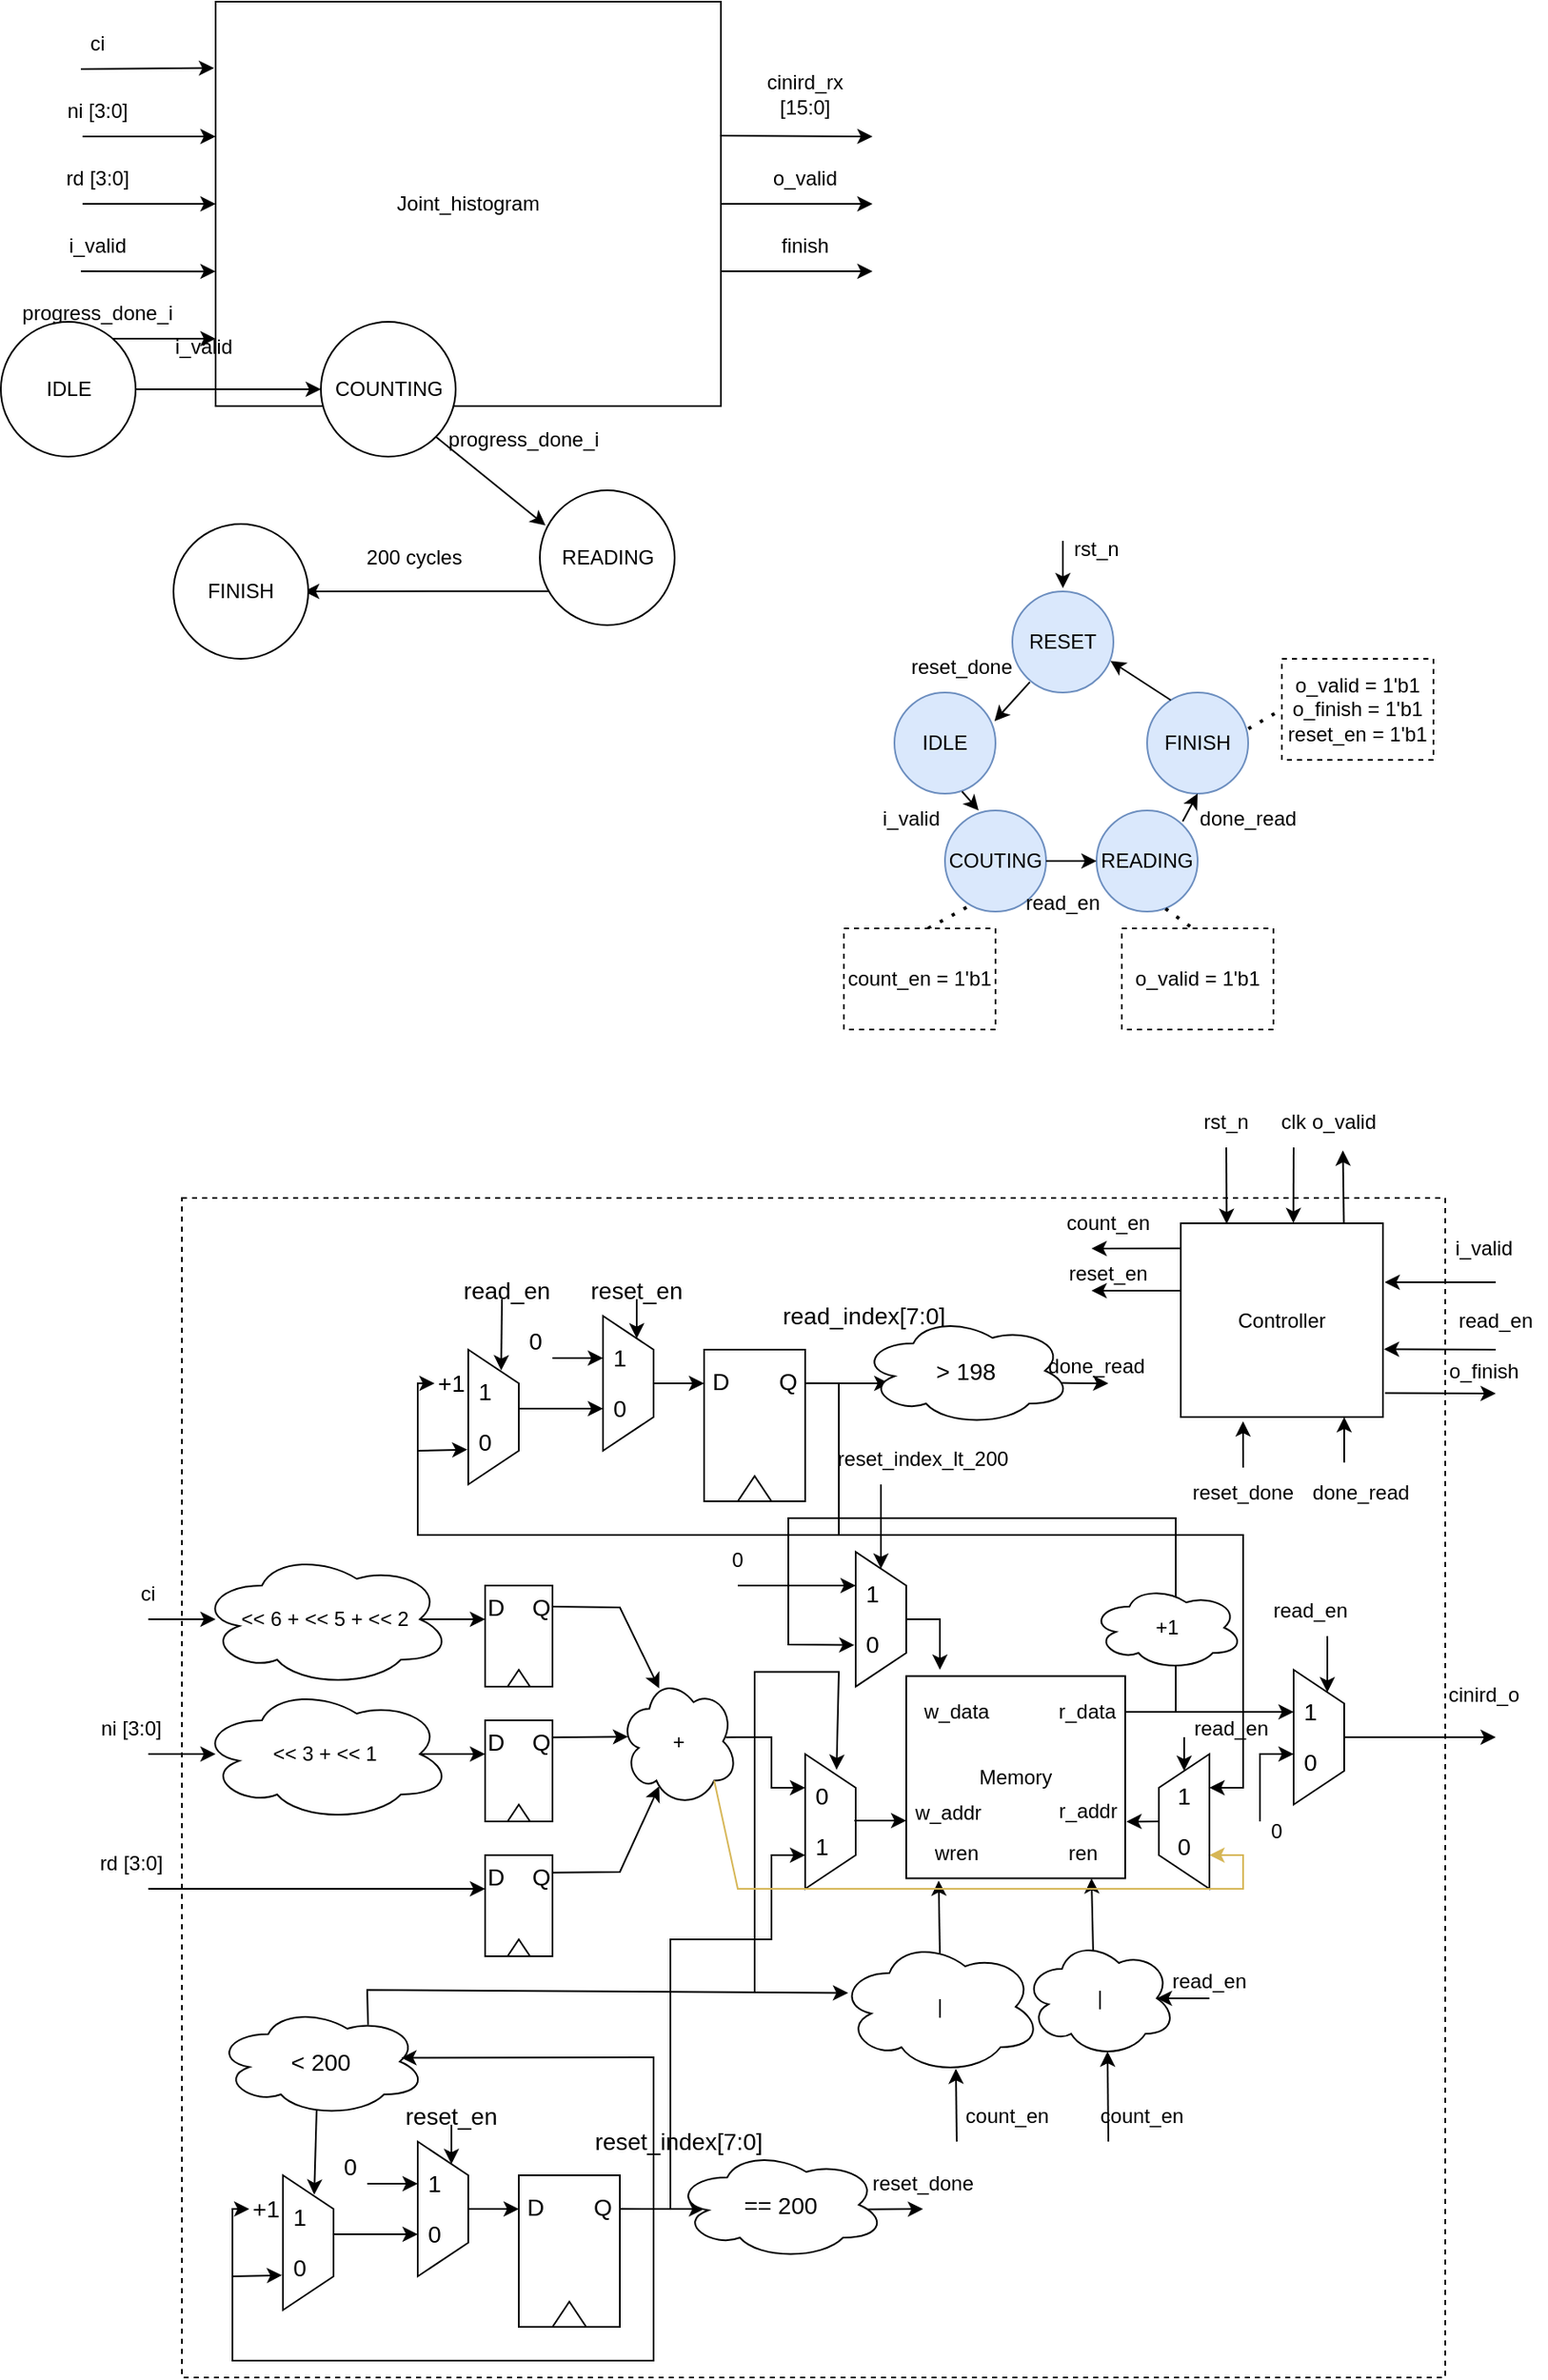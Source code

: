 <mxfile version="26.2.12">
  <diagram name="Page-1" id="UDH-85XnWTIM_MMB5W17">
    <mxGraphModel dx="73" dy="38" grid="1" gridSize="10" guides="1" tooltips="1" connect="1" arrows="1" fold="1" page="1" pageScale="1" pageWidth="850" pageHeight="1100" math="0" shadow="0">
      <root>
        <mxCell id="0" />
        <mxCell id="1" parent="0" />
        <mxCell id="_nE7f_Leut5tjlK63jvd-120" value="" style="rounded=0;whiteSpace=wrap;html=1;dashed=1;" vertex="1" parent="1">
          <mxGeometry x="180" y="870" width="750" height="700" as="geometry" />
        </mxCell>
        <mxCell id="_nE7f_Leut5tjlK63jvd-8" value="" style="shape=trapezoid;perimeter=trapezoidPerimeter;whiteSpace=wrap;html=1;fixedSize=1;direction=south;fontSize=14;" vertex="1" parent="1">
          <mxGeometry x="550" y="1200" width="30" height="80" as="geometry" />
        </mxCell>
        <mxCell id="TRS-EyIJMpE1R9faj7O3-1" value="Joint_histogram" style="rounded=0;whiteSpace=wrap;html=1;" parent="1" vertex="1">
          <mxGeometry x="200" y="160" width="300" height="240" as="geometry" />
        </mxCell>
        <mxCell id="TRS-EyIJMpE1R9faj7O3-3" value="" style="endArrow=classic;html=1;rounded=0;entryX=-0.003;entryY=0.164;entryDx=0;entryDy=0;entryPerimeter=0;" parent="1" target="TRS-EyIJMpE1R9faj7O3-1" edge="1">
          <mxGeometry width="50" height="50" relative="1" as="geometry">
            <mxPoint x="120" y="200" as="sourcePoint" />
            <mxPoint x="170" y="200" as="targetPoint" />
          </mxGeometry>
        </mxCell>
        <mxCell id="TRS-EyIJMpE1R9faj7O3-4" value="ci" style="text;html=1;align=center;verticalAlign=middle;whiteSpace=wrap;rounded=0;" parent="1" vertex="1">
          <mxGeometry x="100" y="170" width="60" height="30" as="geometry" />
        </mxCell>
        <mxCell id="TRS-EyIJMpE1R9faj7O3-5" value="" style="endArrow=classic;html=1;rounded=0;entryX=-0.004;entryY=0.223;entryDx=0;entryDy=0;entryPerimeter=0;" parent="1" edge="1">
          <mxGeometry width="50" height="50" relative="1" as="geometry">
            <mxPoint x="121" y="240" as="sourcePoint" />
            <mxPoint x="200" y="240" as="targetPoint" />
          </mxGeometry>
        </mxCell>
        <mxCell id="TRS-EyIJMpE1R9faj7O3-6" value="ni [3:0]" style="text;html=1;align=center;verticalAlign=middle;whiteSpace=wrap;rounded=0;" parent="1" vertex="1">
          <mxGeometry x="100" y="210" width="60" height="30" as="geometry" />
        </mxCell>
        <mxCell id="TRS-EyIJMpE1R9faj7O3-8" value="" style="endArrow=classic;html=1;rounded=0;entryX=-0.004;entryY=0.223;entryDx=0;entryDy=0;entryPerimeter=0;" parent="1" edge="1">
          <mxGeometry width="50" height="50" relative="1" as="geometry">
            <mxPoint x="121" y="280" as="sourcePoint" />
            <mxPoint x="200" y="280" as="targetPoint" />
          </mxGeometry>
        </mxCell>
        <mxCell id="TRS-EyIJMpE1R9faj7O3-9" value="rd [3:0]" style="text;html=1;align=center;verticalAlign=middle;whiteSpace=wrap;rounded=0;" parent="1" vertex="1">
          <mxGeometry x="100" y="250" width="60" height="30" as="geometry" />
        </mxCell>
        <mxCell id="TRS-EyIJMpE1R9faj7O3-10" value="" style="endArrow=classic;html=1;rounded=0;entryX=0;entryY=0.667;entryDx=0;entryDy=0;entryPerimeter=0;" parent="1" target="TRS-EyIJMpE1R9faj7O3-1" edge="1">
          <mxGeometry width="50" height="50" relative="1" as="geometry">
            <mxPoint x="120" y="320" as="sourcePoint" />
            <mxPoint x="180" y="280" as="targetPoint" />
          </mxGeometry>
        </mxCell>
        <mxCell id="TRS-EyIJMpE1R9faj7O3-11" value="i_valid" style="text;html=1;align=center;verticalAlign=middle;whiteSpace=wrap;rounded=0;" parent="1" vertex="1">
          <mxGeometry x="100" y="290" width="60" height="30" as="geometry" />
        </mxCell>
        <mxCell id="TRS-EyIJMpE1R9faj7O3-13" value="" style="endArrow=classic;html=1;rounded=0;entryX=0;entryY=0.667;entryDx=0;entryDy=0;entryPerimeter=0;" parent="1" edge="1">
          <mxGeometry width="50" height="50" relative="1" as="geometry">
            <mxPoint x="120" y="360" as="sourcePoint" />
            <mxPoint x="200" y="360" as="targetPoint" />
          </mxGeometry>
        </mxCell>
        <mxCell id="TRS-EyIJMpE1R9faj7O3-14" value="progress_done_i" style="text;html=1;align=center;verticalAlign=middle;whiteSpace=wrap;rounded=0;" parent="1" vertex="1">
          <mxGeometry x="100" y="330" width="60" height="30" as="geometry" />
        </mxCell>
        <mxCell id="TRS-EyIJMpE1R9faj7O3-15" value="" style="endArrow=classic;html=1;rounded=0;exitX=0.998;exitY=0.331;exitDx=0;exitDy=0;exitPerimeter=0;" parent="1" source="TRS-EyIJMpE1R9faj7O3-1" edge="1">
          <mxGeometry width="50" height="50" relative="1" as="geometry">
            <mxPoint x="500" y="241" as="sourcePoint" />
            <mxPoint x="590" y="240" as="targetPoint" />
          </mxGeometry>
        </mxCell>
        <mxCell id="TRS-EyIJMpE1R9faj7O3-16" value="cinird_rx [15:0]" style="text;html=1;align=center;verticalAlign=middle;whiteSpace=wrap;rounded=0;" parent="1" vertex="1">
          <mxGeometry x="520" y="200" width="60" height="30" as="geometry" />
        </mxCell>
        <mxCell id="TRS-EyIJMpE1R9faj7O3-17" value="" style="endArrow=classic;html=1;rounded=0;" parent="1" edge="1">
          <mxGeometry width="50" height="50" relative="1" as="geometry">
            <mxPoint x="500" y="280" as="sourcePoint" />
            <mxPoint x="590" y="280" as="targetPoint" />
          </mxGeometry>
        </mxCell>
        <mxCell id="TRS-EyIJMpE1R9faj7O3-18" value="o_valid" style="text;html=1;align=center;verticalAlign=middle;whiteSpace=wrap;rounded=0;" parent="1" vertex="1">
          <mxGeometry x="520" y="250" width="60" height="30" as="geometry" />
        </mxCell>
        <mxCell id="TRS-EyIJMpE1R9faj7O3-19" value="" style="endArrow=classic;html=1;rounded=0;" parent="1" edge="1">
          <mxGeometry width="50" height="50" relative="1" as="geometry">
            <mxPoint x="500" y="320" as="sourcePoint" />
            <mxPoint x="590" y="320" as="targetPoint" />
          </mxGeometry>
        </mxCell>
        <mxCell id="TRS-EyIJMpE1R9faj7O3-20" value="finish" style="text;html=1;align=center;verticalAlign=middle;whiteSpace=wrap;rounded=0;" parent="1" vertex="1">
          <mxGeometry x="520" y="290" width="60" height="30" as="geometry" />
        </mxCell>
        <mxCell id="TRS-EyIJMpE1R9faj7O3-21" value="IDLE" style="ellipse;whiteSpace=wrap;html=1;aspect=fixed;" parent="1" vertex="1">
          <mxGeometry x="72.5" y="350" width="80" height="80" as="geometry" />
        </mxCell>
        <mxCell id="TRS-EyIJMpE1R9faj7O3-22" value="" style="endArrow=classic;html=1;rounded=0;exitX=1;exitY=0.5;exitDx=0;exitDy=0;" parent="1" source="TRS-EyIJMpE1R9faj7O3-21" edge="1">
          <mxGeometry width="50" height="50" relative="1" as="geometry">
            <mxPoint x="212.5" y="440" as="sourcePoint" />
            <mxPoint x="262.5" y="390" as="targetPoint" />
          </mxGeometry>
        </mxCell>
        <mxCell id="TRS-EyIJMpE1R9faj7O3-23" value="COUNTING" style="ellipse;whiteSpace=wrap;html=1;aspect=fixed;" parent="1" vertex="1">
          <mxGeometry x="262.5" y="350" width="80" height="80" as="geometry" />
        </mxCell>
        <mxCell id="TRS-EyIJMpE1R9faj7O3-24" value="i_valid" style="text;html=1;align=center;verticalAlign=middle;whiteSpace=wrap;rounded=0;" parent="1" vertex="1">
          <mxGeometry x="162.5" y="350" width="60" height="30" as="geometry" />
        </mxCell>
        <mxCell id="TRS-EyIJMpE1R9faj7O3-25" value="" style="endArrow=classic;html=1;rounded=0;exitX=1;exitY=1;exitDx=0;exitDy=0;entryX=0.042;entryY=0.261;entryDx=0;entryDy=0;entryPerimeter=0;" parent="1" source="TRS-EyIJMpE1R9faj7O3-23" target="TRS-EyIJMpE1R9faj7O3-26" edge="1">
          <mxGeometry width="50" height="50" relative="1" as="geometry">
            <mxPoint x="342.5" y="470" as="sourcePoint" />
            <mxPoint x="392.5" y="470" as="targetPoint" />
          </mxGeometry>
        </mxCell>
        <mxCell id="TRS-EyIJMpE1R9faj7O3-26" value="READING" style="ellipse;whiteSpace=wrap;html=1;aspect=fixed;" parent="1" vertex="1">
          <mxGeometry x="392.5" y="450" width="80" height="80" as="geometry" />
        </mxCell>
        <mxCell id="TRS-EyIJMpE1R9faj7O3-27" value="progress_done_i" style="text;html=1;align=center;verticalAlign=middle;whiteSpace=wrap;rounded=0;" parent="1" vertex="1">
          <mxGeometry x="352.5" y="405" width="60" height="30" as="geometry" />
        </mxCell>
        <mxCell id="TRS-EyIJMpE1R9faj7O3-28" value="" style="endArrow=classic;html=1;rounded=0;exitX=0.069;exitY=0.748;exitDx=0;exitDy=0;exitPerimeter=0;entryX=1;entryY=0.5;entryDx=0;entryDy=0;" parent="1" source="TRS-EyIJMpE1R9faj7O3-26" edge="1">
          <mxGeometry width="50" height="50" relative="1" as="geometry">
            <mxPoint x="271.5" y="500" as="sourcePoint" />
            <mxPoint x="252.5" y="510" as="targetPoint" />
          </mxGeometry>
        </mxCell>
        <mxCell id="TRS-EyIJMpE1R9faj7O3-29" value="FINISH" style="ellipse;whiteSpace=wrap;html=1;aspect=fixed;" parent="1" vertex="1">
          <mxGeometry x="175" y="470" width="80" height="80" as="geometry" />
        </mxCell>
        <mxCell id="TRS-EyIJMpE1R9faj7O3-30" value="200 cycles" style="text;html=1;align=center;verticalAlign=middle;whiteSpace=wrap;rounded=0;" parent="1" vertex="1">
          <mxGeometry x="287.5" y="475" width="60" height="30" as="geometry" />
        </mxCell>
        <mxCell id="sNG5U-4dTfQpmakSV-AO-2" value="RESET" style="ellipse;whiteSpace=wrap;html=1;aspect=fixed;fillColor=#dae8fc;strokeColor=#6c8ebf;" parent="1" vertex="1">
          <mxGeometry x="673" y="510" width="60" height="60" as="geometry" />
        </mxCell>
        <mxCell id="sNG5U-4dTfQpmakSV-AO-3" value="" style="endArrow=classic;html=1;rounded=0;entryX=0.5;entryY=-0.032;entryDx=0;entryDy=0;entryPerimeter=0;" parent="1" target="sNG5U-4dTfQpmakSV-AO-2" edge="1">
          <mxGeometry width="50" height="50" relative="1" as="geometry">
            <mxPoint x="703" y="480" as="sourcePoint" />
            <mxPoint x="706.5" y="510.0" as="targetPoint" />
          </mxGeometry>
        </mxCell>
        <mxCell id="sNG5U-4dTfQpmakSV-AO-4" value="rst_n" style="text;html=1;align=center;verticalAlign=middle;whiteSpace=wrap;rounded=0;" parent="1" vertex="1">
          <mxGeometry x="693" y="470" width="60" height="30" as="geometry" />
        </mxCell>
        <mxCell id="sNG5U-4dTfQpmakSV-AO-6" value="IDLE" style="ellipse;whiteSpace=wrap;html=1;aspect=fixed;fillColor=#dae8fc;strokeColor=#6c8ebf;" parent="1" vertex="1">
          <mxGeometry x="603" y="570" width="60" height="60" as="geometry" />
        </mxCell>
        <mxCell id="sNG5U-4dTfQpmakSV-AO-7" value="" style="endArrow=classic;html=1;rounded=0;exitX=0.173;exitY=0.897;exitDx=0;exitDy=0;exitPerimeter=0;entryX=0.99;entryY=0.283;entryDx=0;entryDy=0;entryPerimeter=0;" parent="1" source="sNG5U-4dTfQpmakSV-AO-2" target="sNG5U-4dTfQpmakSV-AO-6" edge="1">
          <mxGeometry width="50" height="50" relative="1" as="geometry">
            <mxPoint x="679.66" y="602.26" as="sourcePoint" />
            <mxPoint x="663" y="530" as="targetPoint" />
          </mxGeometry>
        </mxCell>
        <mxCell id="sNG5U-4dTfQpmakSV-AO-9" value="COUTING" style="ellipse;whiteSpace=wrap;html=1;aspect=fixed;fillColor=#dae8fc;strokeColor=#6c8ebf;" parent="1" vertex="1">
          <mxGeometry x="633" y="640" width="60" height="60" as="geometry" />
        </mxCell>
        <mxCell id="sNG5U-4dTfQpmakSV-AO-10" value="READING" style="ellipse;whiteSpace=wrap;html=1;aspect=fixed;fillColor=#dae8fc;strokeColor=#6c8ebf;" parent="1" vertex="1">
          <mxGeometry x="723" y="640" width="60" height="60" as="geometry" />
        </mxCell>
        <mxCell id="sNG5U-4dTfQpmakSV-AO-11" value="FINISH" style="ellipse;whiteSpace=wrap;html=1;aspect=fixed;fillColor=#dae8fc;strokeColor=#6c8ebf;" parent="1" vertex="1">
          <mxGeometry x="753" y="570" width="60" height="60" as="geometry" />
        </mxCell>
        <mxCell id="sNG5U-4dTfQpmakSV-AO-13" value="reset_done" style="text;html=1;align=center;verticalAlign=middle;whiteSpace=wrap;rounded=0;" parent="1" vertex="1">
          <mxGeometry x="613" y="540" width="60" height="30" as="geometry" />
        </mxCell>
        <mxCell id="sNG5U-4dTfQpmakSV-AO-14" value="" style="endArrow=classic;html=1;rounded=0;exitX=0.669;exitY=0.979;exitDx=0;exitDy=0;exitPerimeter=0;entryX=0.333;entryY=0;entryDx=0;entryDy=0;entryPerimeter=0;" parent="1" source="sNG5U-4dTfQpmakSV-AO-6" target="sNG5U-4dTfQpmakSV-AO-9" edge="1">
          <mxGeometry width="50" height="50" relative="1" as="geometry">
            <mxPoint x="640" y="629" as="sourcePoint" />
            <mxPoint x="653" y="640" as="targetPoint" />
          </mxGeometry>
        </mxCell>
        <mxCell id="sNG5U-4dTfQpmakSV-AO-15" value="i_valid" style="text;html=1;align=center;verticalAlign=middle;whiteSpace=wrap;rounded=0;" parent="1" vertex="1">
          <mxGeometry x="583" y="630" width="60" height="30" as="geometry" />
        </mxCell>
        <mxCell id="sNG5U-4dTfQpmakSV-AO-16" value="" style="endArrow=classic;html=1;rounded=0;exitX=1;exitY=0.5;exitDx=0;exitDy=0;entryX=0;entryY=0.5;entryDx=0;entryDy=0;" parent="1" source="sNG5U-4dTfQpmakSV-AO-9" target="sNG5U-4dTfQpmakSV-AO-10" edge="1">
          <mxGeometry width="50" height="50" relative="1" as="geometry">
            <mxPoint x="713" y="730" as="sourcePoint" />
            <mxPoint x="763" y="680" as="targetPoint" />
          </mxGeometry>
        </mxCell>
        <mxCell id="sNG5U-4dTfQpmakSV-AO-17" value="read_en" style="text;html=1;align=center;verticalAlign=middle;whiteSpace=wrap;rounded=0;" parent="1" vertex="1">
          <mxGeometry x="673" y="680" width="60" height="30" as="geometry" />
        </mxCell>
        <mxCell id="sNG5U-4dTfQpmakSV-AO-19" value="" style="endArrow=classic;html=1;rounded=0;exitX=0.852;exitY=0.108;exitDx=0;exitDy=0;exitPerimeter=0;entryX=0.5;entryY=1;entryDx=0;entryDy=0;" parent="1" source="sNG5U-4dTfQpmakSV-AO-10" target="sNG5U-4dTfQpmakSV-AO-11" edge="1">
          <mxGeometry width="50" height="50" relative="1" as="geometry">
            <mxPoint x="813" y="680" as="sourcePoint" />
            <mxPoint x="863" y="630" as="targetPoint" />
          </mxGeometry>
        </mxCell>
        <mxCell id="sNG5U-4dTfQpmakSV-AO-20" value="done_read" style="text;html=1;align=center;verticalAlign=middle;whiteSpace=wrap;rounded=0;" parent="1" vertex="1">
          <mxGeometry x="783" y="630" width="60" height="30" as="geometry" />
        </mxCell>
        <mxCell id="sNG5U-4dTfQpmakSV-AO-21" value="" style="endArrow=classic;html=1;rounded=0;entryX=0.971;entryY=0.688;entryDx=0;entryDy=0;entryPerimeter=0;exitX=0.234;exitY=0.075;exitDx=0;exitDy=0;exitPerimeter=0;" parent="1" source="sNG5U-4dTfQpmakSV-AO-11" target="sNG5U-4dTfQpmakSV-AO-2" edge="1">
          <mxGeometry width="50" height="50" relative="1" as="geometry">
            <mxPoint x="763" y="600" as="sourcePoint" />
            <mxPoint x="813" y="550" as="targetPoint" />
          </mxGeometry>
        </mxCell>
        <mxCell id="sNG5U-4dTfQpmakSV-AO-22" value="" style="endArrow=none;dashed=1;html=1;dashPattern=1 3;strokeWidth=2;rounded=0;entryX=0.257;entryY=0.935;entryDx=0;entryDy=0;entryPerimeter=0;" parent="1" target="sNG5U-4dTfQpmakSV-AO-9" edge="1">
          <mxGeometry width="50" height="50" relative="1" as="geometry">
            <mxPoint x="623" y="710" as="sourcePoint" />
            <mxPoint x="643" y="680" as="targetPoint" />
          </mxGeometry>
        </mxCell>
        <mxCell id="sNG5U-4dTfQpmakSV-AO-23" value="count_en = 1&#39;b1" style="rounded=0;whiteSpace=wrap;html=1;strokeColor=default;dashed=1;" parent="1" vertex="1">
          <mxGeometry x="573" y="710" width="90" height="60" as="geometry" />
        </mxCell>
        <mxCell id="sNG5U-4dTfQpmakSV-AO-24" value="o_valid = 1&#39;b1" style="rounded=0;whiteSpace=wrap;html=1;strokeColor=default;dashed=1;" parent="1" vertex="1">
          <mxGeometry x="738" y="710" width="90" height="60" as="geometry" />
        </mxCell>
        <mxCell id="sNG5U-4dTfQpmakSV-AO-25" value="" style="endArrow=none;dashed=1;html=1;dashPattern=1 3;strokeWidth=2;rounded=0;entryX=0.462;entryY=-0.007;entryDx=0;entryDy=0;entryPerimeter=0;exitX=0.682;exitY=0.972;exitDx=0;exitDy=0;exitPerimeter=0;" parent="1" source="sNG5U-4dTfQpmakSV-AO-10" target="sNG5U-4dTfQpmakSV-AO-24" edge="1">
          <mxGeometry width="50" height="50" relative="1" as="geometry">
            <mxPoint x="800.5" y="714" as="sourcePoint" />
            <mxPoint x="825.5" y="700" as="targetPoint" />
          </mxGeometry>
        </mxCell>
        <mxCell id="sNG5U-4dTfQpmakSV-AO-26" value="o_valid = 1&#39;b1&lt;br&gt;o_finish = 1&#39;b1&lt;br&gt;reset_en = 1&#39;b1" style="rounded=0;whiteSpace=wrap;html=1;strokeColor=default;dashed=1;" parent="1" vertex="1">
          <mxGeometry x="833" y="550" width="90" height="60" as="geometry" />
        </mxCell>
        <mxCell id="sNG5U-4dTfQpmakSV-AO-27" value="" style="endArrow=none;dashed=1;html=1;dashPattern=1 3;strokeWidth=2;rounded=0;exitX=1.002;exitY=0.359;exitDx=0;exitDy=0;exitPerimeter=0;entryX=0;entryY=0.5;entryDx=0;entryDy=0;" parent="1" source="sNG5U-4dTfQpmakSV-AO-11" target="sNG5U-4dTfQpmakSV-AO-26" edge="1">
          <mxGeometry width="50" height="50" relative="1" as="geometry">
            <mxPoint x="793" y="650" as="sourcePoint" />
            <mxPoint x="843" y="600" as="targetPoint" />
          </mxGeometry>
        </mxCell>
        <mxCell id="sNG5U-4dTfQpmakSV-AO-28" value="" style="endArrow=classic;html=1;rounded=0;" parent="1" edge="1">
          <mxGeometry width="50" height="50" relative="1" as="geometry">
            <mxPoint x="160" y="1120" as="sourcePoint" />
            <mxPoint x="200" y="1120" as="targetPoint" />
          </mxGeometry>
        </mxCell>
        <mxCell id="sNG5U-4dTfQpmakSV-AO-31" value="ci" style="text;html=1;align=center;verticalAlign=middle;whiteSpace=wrap;rounded=0;" parent="1" vertex="1">
          <mxGeometry x="130" y="1090" width="60" height="30" as="geometry" />
        </mxCell>
        <mxCell id="sNG5U-4dTfQpmakSV-AO-32" value="" style="endArrow=classic;html=1;rounded=0;" parent="1" edge="1">
          <mxGeometry width="50" height="50" relative="1" as="geometry">
            <mxPoint x="160" y="1200" as="sourcePoint" />
            <mxPoint x="200" y="1200" as="targetPoint" />
          </mxGeometry>
        </mxCell>
        <mxCell id="sNG5U-4dTfQpmakSV-AO-33" value="ni [3:0]" style="text;html=1;align=center;verticalAlign=middle;whiteSpace=wrap;rounded=0;" parent="1" vertex="1">
          <mxGeometry x="120" y="1170" width="60" height="30" as="geometry" />
        </mxCell>
        <mxCell id="sNG5U-4dTfQpmakSV-AO-34" value="" style="endArrow=classic;html=1;rounded=0;entryX=0;entryY=1;entryDx=0;entryDy=0;" parent="1" target="sNG5U-4dTfQpmakSV-AO-58" edge="1">
          <mxGeometry width="50" height="50" relative="1" as="geometry">
            <mxPoint x="160" y="1280" as="sourcePoint" />
            <mxPoint x="200" y="1280" as="targetPoint" />
          </mxGeometry>
        </mxCell>
        <mxCell id="sNG5U-4dTfQpmakSV-AO-36" value="rd [3:0]" style="text;html=1;align=center;verticalAlign=middle;whiteSpace=wrap;rounded=0;" parent="1" vertex="1">
          <mxGeometry x="120" y="1250" width="60" height="30" as="geometry" />
        </mxCell>
        <mxCell id="sNG5U-4dTfQpmakSV-AO-38" value="&amp;lt;&amp;lt; 6 + &amp;lt;&amp;lt; 5 + &amp;lt;&amp;lt; 2" style="ellipse;shape=cloud;whiteSpace=wrap;html=1;" parent="1" vertex="1">
          <mxGeometry x="190" y="1080" width="150" height="80" as="geometry" />
        </mxCell>
        <mxCell id="sNG5U-4dTfQpmakSV-AO-39" value="&amp;lt;&amp;lt; 3 + &amp;lt;&amp;lt; 1" style="ellipse;shape=cloud;whiteSpace=wrap;html=1;" parent="1" vertex="1">
          <mxGeometry x="190" y="1160" width="150" height="80" as="geometry" />
        </mxCell>
        <mxCell id="sNG5U-4dTfQpmakSV-AO-45" value="" style="group;fontSize=14;" parent="1" vertex="1" connectable="0">
          <mxGeometry x="360" y="1100" width="40" height="60" as="geometry" />
        </mxCell>
        <mxCell id="sNG5U-4dTfQpmakSV-AO-46" value="" style="rounded=0;whiteSpace=wrap;html=1;fontSize=14;" parent="sNG5U-4dTfQpmakSV-AO-45" vertex="1">
          <mxGeometry width="40" height="60" as="geometry" />
        </mxCell>
        <mxCell id="sNG5U-4dTfQpmakSV-AO-47" value="" style="triangle;whiteSpace=wrap;html=1;direction=north;fontSize=14;" parent="sNG5U-4dTfQpmakSV-AO-45" vertex="1">
          <mxGeometry x="13.333" y="50" width="13.333" height="10" as="geometry" />
        </mxCell>
        <mxCell id="sNG5U-4dTfQpmakSV-AO-48" value="D" style="text;html=1;align=center;verticalAlign=middle;whiteSpace=wrap;rounded=0;fontSize=14;" parent="sNG5U-4dTfQpmakSV-AO-45" vertex="1">
          <mxGeometry y="5" width="13.333" height="15" as="geometry" />
        </mxCell>
        <mxCell id="sNG5U-4dTfQpmakSV-AO-49" value="Q" style="text;html=1;align=center;verticalAlign=middle;whiteSpace=wrap;rounded=0;fontSize=14;" parent="sNG5U-4dTfQpmakSV-AO-45" vertex="1">
          <mxGeometry x="26.667" y="5" width="13.333" height="15" as="geometry" />
        </mxCell>
        <mxCell id="sNG5U-4dTfQpmakSV-AO-50" value="" style="group;fontSize=14;" parent="1" vertex="1" connectable="0">
          <mxGeometry x="360" y="1180" width="40" height="60" as="geometry" />
        </mxCell>
        <mxCell id="sNG5U-4dTfQpmakSV-AO-51" value="" style="rounded=0;whiteSpace=wrap;html=1;fontSize=14;" parent="sNG5U-4dTfQpmakSV-AO-50" vertex="1">
          <mxGeometry width="40" height="60" as="geometry" />
        </mxCell>
        <mxCell id="sNG5U-4dTfQpmakSV-AO-52" value="" style="triangle;whiteSpace=wrap;html=1;direction=north;fontSize=14;" parent="sNG5U-4dTfQpmakSV-AO-50" vertex="1">
          <mxGeometry x="13.333" y="50" width="13.333" height="10" as="geometry" />
        </mxCell>
        <mxCell id="sNG5U-4dTfQpmakSV-AO-53" value="D" style="text;html=1;align=center;verticalAlign=middle;whiteSpace=wrap;rounded=0;fontSize=14;" parent="sNG5U-4dTfQpmakSV-AO-50" vertex="1">
          <mxGeometry y="5" width="13.333" height="15" as="geometry" />
        </mxCell>
        <mxCell id="sNG5U-4dTfQpmakSV-AO-54" value="Q" style="text;html=1;align=center;verticalAlign=middle;whiteSpace=wrap;rounded=0;fontSize=14;" parent="sNG5U-4dTfQpmakSV-AO-50" vertex="1">
          <mxGeometry x="26.667" y="5" width="13.333" height="15" as="geometry" />
        </mxCell>
        <mxCell id="sNG5U-4dTfQpmakSV-AO-55" value="" style="group;fontSize=14;" parent="1" vertex="1" connectable="0">
          <mxGeometry x="360" y="1260" width="40" height="60" as="geometry" />
        </mxCell>
        <mxCell id="sNG5U-4dTfQpmakSV-AO-56" value="" style="rounded=0;whiteSpace=wrap;html=1;fontSize=14;" parent="sNG5U-4dTfQpmakSV-AO-55" vertex="1">
          <mxGeometry width="40" height="60" as="geometry" />
        </mxCell>
        <mxCell id="sNG5U-4dTfQpmakSV-AO-57" value="" style="triangle;whiteSpace=wrap;html=1;direction=north;fontSize=14;" parent="sNG5U-4dTfQpmakSV-AO-55" vertex="1">
          <mxGeometry x="13.333" y="50" width="13.333" height="10" as="geometry" />
        </mxCell>
        <mxCell id="sNG5U-4dTfQpmakSV-AO-58" value="D" style="text;html=1;align=center;verticalAlign=middle;whiteSpace=wrap;rounded=0;fontSize=14;" parent="sNG5U-4dTfQpmakSV-AO-55" vertex="1">
          <mxGeometry y="5" width="13.333" height="15" as="geometry" />
        </mxCell>
        <mxCell id="sNG5U-4dTfQpmakSV-AO-59" value="Q" style="text;html=1;align=center;verticalAlign=middle;whiteSpace=wrap;rounded=0;fontSize=14;" parent="sNG5U-4dTfQpmakSV-AO-55" vertex="1">
          <mxGeometry x="26.667" y="5" width="13.333" height="15" as="geometry" />
        </mxCell>
        <mxCell id="sNG5U-4dTfQpmakSV-AO-60" value="" style="endArrow=classic;html=1;rounded=0;exitX=0.875;exitY=0.5;exitDx=0;exitDy=0;exitPerimeter=0;entryX=0;entryY=1;entryDx=0;entryDy=0;" parent="1" source="sNG5U-4dTfQpmakSV-AO-39" target="sNG5U-4dTfQpmakSV-AO-53" edge="1">
          <mxGeometry width="50" height="50" relative="1" as="geometry">
            <mxPoint x="290" y="1170" as="sourcePoint" />
            <mxPoint x="340" y="1120" as="targetPoint" />
          </mxGeometry>
        </mxCell>
        <mxCell id="sNG5U-4dTfQpmakSV-AO-61" value="" style="endArrow=classic;html=1;rounded=0;exitX=0.875;exitY=0.5;exitDx=0;exitDy=0;exitPerimeter=0;entryX=0;entryY=1;entryDx=0;entryDy=0;" parent="1" edge="1">
          <mxGeometry width="50" height="50" relative="1" as="geometry">
            <mxPoint x="321" y="1120" as="sourcePoint" />
            <mxPoint x="360" y="1120" as="targetPoint" />
          </mxGeometry>
        </mxCell>
        <mxCell id="sNG5U-4dTfQpmakSV-AO-63" value="Memory" style="rounded=0;whiteSpace=wrap;html=1;" parent="1" vertex="1">
          <mxGeometry x="610" y="1153.75" width="130" height="120" as="geometry" />
        </mxCell>
        <mxCell id="sNG5U-4dTfQpmakSV-AO-64" value="" style="endArrow=classic;html=1;rounded=0;exitX=1;exitY=0.5;exitDx=0;exitDy=0;entryX=0.333;entryY=0.094;entryDx=0;entryDy=0;entryPerimeter=0;" parent="1" source="sNG5U-4dTfQpmakSV-AO-49" target="sNG5U-4dTfQpmakSV-AO-65" edge="1">
          <mxGeometry width="50" height="50" relative="1" as="geometry">
            <mxPoint x="560" y="1170" as="sourcePoint" />
            <mxPoint x="470" y="1160" as="targetPoint" />
            <Array as="points">
              <mxPoint x="440" y="1113" />
            </Array>
          </mxGeometry>
        </mxCell>
        <mxCell id="sNG5U-4dTfQpmakSV-AO-65" value="+" style="ellipse;shape=cloud;whiteSpace=wrap;html=1;" parent="1" vertex="1">
          <mxGeometry x="440" y="1153.75" width="70" height="77.5" as="geometry" />
        </mxCell>
        <mxCell id="sNG5U-4dTfQpmakSV-AO-66" value="" style="endArrow=classic;html=1;rounded=0;exitX=1.015;exitY=0.345;exitDx=0;exitDy=0;entryX=0.07;entryY=0.464;entryDx=0;entryDy=0;entryPerimeter=0;exitPerimeter=0;" parent="1" source="sNG5U-4dTfQpmakSV-AO-54" target="sNG5U-4dTfQpmakSV-AO-65" edge="1">
          <mxGeometry width="50" height="50" relative="1" as="geometry">
            <mxPoint x="480" y="1240" as="sourcePoint" />
            <mxPoint x="530" y="1190" as="targetPoint" />
          </mxGeometry>
        </mxCell>
        <mxCell id="sNG5U-4dTfQpmakSV-AO-67" value="" style="endArrow=classic;html=1;rounded=0;exitX=1.006;exitY=0.355;exitDx=0;exitDy=0;exitPerimeter=0;entryX=0.333;entryY=0.844;entryDx=0;entryDy=0;entryPerimeter=0;" parent="1" source="sNG5U-4dTfQpmakSV-AO-59" target="sNG5U-4dTfQpmakSV-AO-65" edge="1">
          <mxGeometry width="50" height="50" relative="1" as="geometry">
            <mxPoint x="480" y="1240" as="sourcePoint" />
            <mxPoint x="470" y="1230" as="targetPoint" />
            <Array as="points">
              <mxPoint x="440" y="1270" />
            </Array>
          </mxGeometry>
        </mxCell>
        <mxCell id="sNG5U-4dTfQpmakSV-AO-69" value="" style="group;fontSize=14;" parent="1" vertex="1" connectable="0">
          <mxGeometry x="380" y="1450" width="60" height="90" as="geometry" />
        </mxCell>
        <mxCell id="sNG5U-4dTfQpmakSV-AO-70" value="" style="rounded=0;whiteSpace=wrap;html=1;fontSize=14;" parent="sNG5U-4dTfQpmakSV-AO-69" vertex="1">
          <mxGeometry width="60" height="90" as="geometry" />
        </mxCell>
        <mxCell id="sNG5U-4dTfQpmakSV-AO-71" value="" style="triangle;whiteSpace=wrap;html=1;direction=north;fontSize=14;" parent="sNG5U-4dTfQpmakSV-AO-69" vertex="1">
          <mxGeometry x="20" y="75" width="20" height="15" as="geometry" />
        </mxCell>
        <mxCell id="sNG5U-4dTfQpmakSV-AO-72" value="D" style="text;html=1;align=center;verticalAlign=middle;whiteSpace=wrap;rounded=0;fontSize=14;" parent="sNG5U-4dTfQpmakSV-AO-69" vertex="1">
          <mxGeometry y="7.5" width="20" height="22.5" as="geometry" />
        </mxCell>
        <mxCell id="sNG5U-4dTfQpmakSV-AO-73" value="Q" style="text;html=1;align=center;verticalAlign=middle;whiteSpace=wrap;rounded=0;fontSize=14;" parent="sNG5U-4dTfQpmakSV-AO-69" vertex="1">
          <mxGeometry x="40" y="7.5" width="20" height="22.5" as="geometry" />
        </mxCell>
        <mxCell id="sNG5U-4dTfQpmakSV-AO-74" value="" style="endArrow=classic;html=1;rounded=0;fontSize=14;" parent="1" edge="1">
          <mxGeometry width="50" height="50" relative="1" as="geometry">
            <mxPoint x="350" y="1470" as="sourcePoint" />
            <mxPoint x="380" y="1470" as="targetPoint" />
          </mxGeometry>
        </mxCell>
        <mxCell id="sNG5U-4dTfQpmakSV-AO-75" value="" style="endArrow=classic;html=1;rounded=0;exitX=1.033;exitY=0.552;exitDx=0;exitDy=0;exitPerimeter=0;fontSize=14;" parent="1" source="sNG5U-4dTfQpmakSV-AO-73" edge="1">
          <mxGeometry width="50" height="50" relative="1" as="geometry">
            <mxPoint x="470" y="1510" as="sourcePoint" />
            <mxPoint x="490" y="1470" as="targetPoint" />
          </mxGeometry>
        </mxCell>
        <mxCell id="sNG5U-4dTfQpmakSV-AO-76" value="" style="group;fontSize=14;" parent="1" vertex="1" connectable="0">
          <mxGeometry x="320" y="1430" width="30" height="80" as="geometry" />
        </mxCell>
        <mxCell id="sNG5U-4dTfQpmakSV-AO-77" value="" style="shape=trapezoid;perimeter=trapezoidPerimeter;whiteSpace=wrap;html=1;fixedSize=1;direction=south;fontSize=14;" parent="sNG5U-4dTfQpmakSV-AO-76" vertex="1">
          <mxGeometry width="30" height="80" as="geometry" />
        </mxCell>
        <mxCell id="sNG5U-4dTfQpmakSV-AO-78" value="1" style="text;html=1;align=center;verticalAlign=middle;whiteSpace=wrap;rounded=0;fontSize=14;" parent="sNG5U-4dTfQpmakSV-AO-76" vertex="1">
          <mxGeometry y="20" width="20" height="10" as="geometry" />
        </mxCell>
        <mxCell id="sNG5U-4dTfQpmakSV-AO-79" value="0" style="text;html=1;align=center;verticalAlign=middle;whiteSpace=wrap;rounded=0;fontSize=14;" parent="sNG5U-4dTfQpmakSV-AO-76" vertex="1">
          <mxGeometry y="50" width="20" height="10" as="geometry" />
        </mxCell>
        <mxCell id="sNG5U-4dTfQpmakSV-AO-80" value="" style="endArrow=classic;html=1;rounded=0;entryX=0;entryY=0.25;entryDx=0;entryDy=0;fontSize=14;" parent="1" target="sNG5U-4dTfQpmakSV-AO-77" edge="1">
          <mxGeometry width="50" height="50" relative="1" as="geometry">
            <mxPoint x="340" y="1420" as="sourcePoint" />
            <mxPoint x="400" y="1410" as="targetPoint" />
          </mxGeometry>
        </mxCell>
        <mxCell id="sNG5U-4dTfQpmakSV-AO-81" value="reset_en" style="text;html=1;align=center;verticalAlign=middle;whiteSpace=wrap;rounded=0;fontSize=14;" parent="1" vertex="1">
          <mxGeometry x="310" y="1400" width="60" height="30" as="geometry" />
        </mxCell>
        <mxCell id="sNG5U-4dTfQpmakSV-AO-82" value="" style="endArrow=classic;html=1;rounded=0;entryX=0;entryY=0.5;entryDx=0;entryDy=0;fontSize=14;" parent="1" target="sNG5U-4dTfQpmakSV-AO-78" edge="1">
          <mxGeometry width="50" height="50" relative="1" as="geometry">
            <mxPoint x="290" y="1455" as="sourcePoint" />
            <mxPoint x="325" y="1420" as="targetPoint" />
          </mxGeometry>
        </mxCell>
        <mxCell id="sNG5U-4dTfQpmakSV-AO-83" value="0" style="text;html=1;align=center;verticalAlign=middle;whiteSpace=wrap;rounded=0;fontSize=14;" parent="1" vertex="1">
          <mxGeometry x="250" y="1430" width="60" height="30" as="geometry" />
        </mxCell>
        <mxCell id="sNG5U-4dTfQpmakSV-AO-84" value="" style="endArrow=classic;html=1;rounded=0;entryX=0;entryY=0.5;entryDx=0;entryDy=0;fontSize=14;" parent="1" target="sNG5U-4dTfQpmakSV-AO-79" edge="1">
          <mxGeometry width="50" height="50" relative="1" as="geometry">
            <mxPoint x="270" y="1485" as="sourcePoint" />
            <mxPoint x="305" y="1445" as="targetPoint" />
          </mxGeometry>
        </mxCell>
        <mxCell id="sNG5U-4dTfQpmakSV-AO-85" value="" style="group;fontSize=14;" parent="1" vertex="1" connectable="0">
          <mxGeometry x="240" y="1450" width="30" height="80" as="geometry" />
        </mxCell>
        <mxCell id="sNG5U-4dTfQpmakSV-AO-86" value="" style="shape=trapezoid;perimeter=trapezoidPerimeter;whiteSpace=wrap;html=1;fixedSize=1;direction=south;fontSize=14;" parent="sNG5U-4dTfQpmakSV-AO-85" vertex="1">
          <mxGeometry width="30" height="80" as="geometry" />
        </mxCell>
        <mxCell id="sNG5U-4dTfQpmakSV-AO-87" value="1" style="text;html=1;align=center;verticalAlign=middle;whiteSpace=wrap;rounded=0;fontSize=14;" parent="sNG5U-4dTfQpmakSV-AO-85" vertex="1">
          <mxGeometry y="20" width="20" height="10" as="geometry" />
        </mxCell>
        <mxCell id="sNG5U-4dTfQpmakSV-AO-88" value="0" style="text;html=1;align=center;verticalAlign=middle;whiteSpace=wrap;rounded=0;fontSize=14;" parent="sNG5U-4dTfQpmakSV-AO-85" vertex="1">
          <mxGeometry y="50" width="20" height="10" as="geometry" />
        </mxCell>
        <mxCell id="sNG5U-4dTfQpmakSV-AO-90" value="reset_index[7:0]" style="text;html=1;align=center;verticalAlign=middle;whiteSpace=wrap;rounded=0;fontSize=14;" parent="1" vertex="1">
          <mxGeometry x="445" y="1415" width="60" height="30" as="geometry" />
        </mxCell>
        <mxCell id="sNG5U-4dTfQpmakSV-AO-91" value="" style="endArrow=classic;html=1;rounded=0;fontSize=14;" parent="1" edge="1">
          <mxGeometry width="50" height="50" relative="1" as="geometry">
            <mxPoint x="210" y="1510" as="sourcePoint" />
            <mxPoint x="220" y="1470" as="targetPoint" />
            <Array as="points">
              <mxPoint x="210" y="1470" />
            </Array>
          </mxGeometry>
        </mxCell>
        <mxCell id="sNG5U-4dTfQpmakSV-AO-92" value="+1" style="text;html=1;align=center;verticalAlign=middle;whiteSpace=wrap;rounded=0;fontSize=14;" parent="1" vertex="1">
          <mxGeometry x="225" y="1460" width="10" height="20" as="geometry" />
        </mxCell>
        <mxCell id="sNG5U-4dTfQpmakSV-AO-100" value="== 200" style="ellipse;shape=cloud;whiteSpace=wrap;html=1;fontSize=14;" parent="1" vertex="1">
          <mxGeometry x="472.5" y="1435" width="125" height="65" as="geometry" />
        </mxCell>
        <mxCell id="sNG5U-4dTfQpmakSV-AO-102" value="" style="endArrow=classic;html=1;rounded=0;entryX=0.144;entryY=0.382;entryDx=0;entryDy=0;entryPerimeter=0;fontSize=14;" parent="1" target="sNG5U-4dTfQpmakSV-AO-86" edge="1">
          <mxGeometry width="50" height="50" relative="1" as="geometry">
            <mxPoint x="260" y="1410" as="sourcePoint" />
            <mxPoint x="300" y="1350" as="targetPoint" />
          </mxGeometry>
        </mxCell>
        <mxCell id="sNG5U-4dTfQpmakSV-AO-103" value="" style="endArrow=classic;html=1;rounded=0;exitX=1.017;exitY=0.556;exitDx=0;exitDy=0;exitPerimeter=0;entryX=-0.026;entryY=0.934;entryDx=0;entryDy=0;fontSize=14;entryPerimeter=0;" parent="1" source="sNG5U-4dTfQpmakSV-AO-73" target="sNG5U-4dTfQpmakSV-AO-88" edge="1">
          <mxGeometry width="50" height="50" relative="1" as="geometry">
            <mxPoint x="475" y="1560" as="sourcePoint" />
            <mxPoint x="100" y="1560" as="targetPoint" />
            <Array as="points">
              <mxPoint x="460" y="1470" />
              <mxPoint x="460" y="1560" />
              <mxPoint x="210" y="1560" />
              <mxPoint x="210" y="1510" />
            </Array>
          </mxGeometry>
        </mxCell>
        <mxCell id="sNG5U-4dTfQpmakSV-AO-104" value="" style="endArrow=classic;html=1;rounded=0;exitX=0.917;exitY=0.543;exitDx=0;exitDy=0;exitPerimeter=0;" parent="1" source="sNG5U-4dTfQpmakSV-AO-100" edge="1">
          <mxGeometry width="50" height="50" relative="1" as="geometry">
            <mxPoint x="597.5" y="1470" as="sourcePoint" />
            <mxPoint x="620" y="1470" as="targetPoint" />
          </mxGeometry>
        </mxCell>
        <mxCell id="sNG5U-4dTfQpmakSV-AO-105" value="reset_done" style="text;html=1;align=center;verticalAlign=middle;whiteSpace=wrap;rounded=0;" parent="1" vertex="1">
          <mxGeometry x="590" y="1440" width="60" height="30" as="geometry" />
        </mxCell>
        <mxCell id="sNG5U-4dTfQpmakSV-AO-107" value="&amp;lt; 200" style="ellipse;shape=cloud;whiteSpace=wrap;html=1;fontSize=14;" parent="1" vertex="1">
          <mxGeometry x="200" y="1350" width="125" height="65" as="geometry" />
        </mxCell>
        <mxCell id="sNG5U-4dTfQpmakSV-AO-108" value="" style="endArrow=classic;html=1;rounded=0;entryX=0.882;entryY=0.466;entryDx=0;entryDy=0;entryPerimeter=0;" parent="1" target="sNG5U-4dTfQpmakSV-AO-107" edge="1">
          <mxGeometry width="50" height="50" relative="1" as="geometry">
            <mxPoint x="460" y="1470" as="sourcePoint" />
            <mxPoint x="570" y="1385" as="targetPoint" />
            <Array as="points">
              <mxPoint x="460" y="1380" />
            </Array>
          </mxGeometry>
        </mxCell>
        <mxCell id="sNG5U-4dTfQpmakSV-AO-111" value="wren" style="text;html=1;align=center;verticalAlign=middle;whiteSpace=wrap;rounded=0;" parent="1" vertex="1">
          <mxGeometry x="610" y="1243.75" width="60" height="30" as="geometry" />
        </mxCell>
        <mxCell id="sNG5U-4dTfQpmakSV-AO-117" value="" style="endArrow=classic;html=1;rounded=0;entryX=0.321;entryY=1.045;entryDx=0;entryDy=0;entryPerimeter=0;" parent="1" target="sNG5U-4dTfQpmakSV-AO-111" edge="1">
          <mxGeometry width="50" height="50" relative="1" as="geometry">
            <mxPoint x="630" y="1320" as="sourcePoint" />
            <mxPoint x="630" y="1280" as="targetPoint" />
          </mxGeometry>
        </mxCell>
        <mxCell id="sNG5U-4dTfQpmakSV-AO-118" value="|" style="ellipse;shape=cloud;whiteSpace=wrap;html=1;" parent="1" vertex="1">
          <mxGeometry x="570" y="1310" width="120" height="80" as="geometry" />
        </mxCell>
        <mxCell id="sNG5U-4dTfQpmakSV-AO-119" value="" style="endArrow=classic;html=1;rounded=0;entryX=0.046;entryY=0.397;entryDx=0;entryDy=0;entryPerimeter=0;exitX=0.724;exitY=0.166;exitDx=0;exitDy=0;exitPerimeter=0;" parent="1" source="sNG5U-4dTfQpmakSV-AO-107" target="sNG5U-4dTfQpmakSV-AO-118" edge="1">
          <mxGeometry width="50" height="50" relative="1" as="geometry">
            <mxPoint x="440" y="1370" as="sourcePoint" />
            <mxPoint x="490" y="1320" as="targetPoint" />
            <Array as="points">
              <mxPoint x="290" y="1340" />
            </Array>
          </mxGeometry>
        </mxCell>
        <mxCell id="sNG5U-4dTfQpmakSV-AO-120" value="" style="endArrow=classic;html=1;rounded=0;entryX=0.579;entryY=0.959;entryDx=0;entryDy=0;entryPerimeter=0;" parent="1" target="sNG5U-4dTfQpmakSV-AO-118" edge="1">
          <mxGeometry width="50" height="50" relative="1" as="geometry">
            <mxPoint x="640" y="1430" as="sourcePoint" />
            <mxPoint x="640" y="1390" as="targetPoint" />
          </mxGeometry>
        </mxCell>
        <mxCell id="sNG5U-4dTfQpmakSV-AO-121" value="count_en" style="text;html=1;align=center;verticalAlign=middle;whiteSpace=wrap;rounded=0;" parent="1" vertex="1">
          <mxGeometry x="640" y="1400" width="60" height="30" as="geometry" />
        </mxCell>
        <mxCell id="sNG5U-4dTfQpmakSV-AO-122" value="w_data" style="text;html=1;align=center;verticalAlign=middle;whiteSpace=wrap;rounded=0;" parent="1" vertex="1">
          <mxGeometry x="610" y="1160" width="60" height="30" as="geometry" />
        </mxCell>
        <mxCell id="sNG5U-4dTfQpmakSV-AO-123" value="" style="endArrow=classic;html=1;rounded=0;entryX=0.013;entryY=0.5;entryDx=0;entryDy=0;entryPerimeter=0;" parent="1" edge="1">
          <mxGeometry width="50" height="50" relative="1" as="geometry">
            <mxPoint x="579.22" y="1239.52" as="sourcePoint" />
            <mxPoint x="610" y="1239.52" as="targetPoint" />
          </mxGeometry>
        </mxCell>
        <mxCell id="_nE7f_Leut5tjlK63jvd-1" value="" style="endArrow=classic;html=1;rounded=0;entryX=0.321;entryY=1.045;entryDx=0;entryDy=0;entryPerimeter=0;" edge="1" parent="1">
          <mxGeometry width="50" height="50" relative="1" as="geometry">
            <mxPoint x="721" y="1318.75" as="sourcePoint" />
            <mxPoint x="720" y="1273.75" as="targetPoint" />
          </mxGeometry>
        </mxCell>
        <mxCell id="_nE7f_Leut5tjlK63jvd-2" value="|" style="ellipse;shape=cloud;whiteSpace=wrap;html=1;" vertex="1" parent="1">
          <mxGeometry x="680" y="1310" width="90" height="70" as="geometry" />
        </mxCell>
        <mxCell id="_nE7f_Leut5tjlK63jvd-3" value="" style="endArrow=classic;html=1;rounded=0;entryX=0.875;entryY=0.5;entryDx=0;entryDy=0;entryPerimeter=0;" edge="1" parent="1" target="_nE7f_Leut5tjlK63jvd-2">
          <mxGeometry width="50" height="50" relative="1" as="geometry">
            <mxPoint x="790" y="1345" as="sourcePoint" />
            <mxPoint x="830" y="1365" as="targetPoint" />
          </mxGeometry>
        </mxCell>
        <mxCell id="_nE7f_Leut5tjlK63jvd-4" value="read_en" style="text;html=1;align=center;verticalAlign=middle;whiteSpace=wrap;rounded=0;" vertex="1" parent="1">
          <mxGeometry x="760" y="1320" width="60" height="30" as="geometry" />
        </mxCell>
        <mxCell id="_nE7f_Leut5tjlK63jvd-5" value="" style="endArrow=classic;html=1;rounded=0;entryX=0.55;entryY=0.95;entryDx=0;entryDy=0;entryPerimeter=0;" edge="1" parent="1" target="_nE7f_Leut5tjlK63jvd-2">
          <mxGeometry width="50" height="50" relative="1" as="geometry">
            <mxPoint x="730" y="1430" as="sourcePoint" />
            <mxPoint x="760" y="1395" as="targetPoint" />
          </mxGeometry>
        </mxCell>
        <mxCell id="_nE7f_Leut5tjlK63jvd-6" value="count_en" style="text;html=1;align=center;verticalAlign=middle;whiteSpace=wrap;rounded=0;" vertex="1" parent="1">
          <mxGeometry x="720" y="1400" width="60" height="30" as="geometry" />
        </mxCell>
        <mxCell id="_nE7f_Leut5tjlK63jvd-7" value="" style="group;fontSize=14;" vertex="1" connectable="0" parent="1">
          <mxGeometry x="550" y="1200" width="30" height="80" as="geometry" />
        </mxCell>
        <mxCell id="_nE7f_Leut5tjlK63jvd-9" value="0" style="text;html=1;align=center;verticalAlign=middle;whiteSpace=wrap;rounded=0;fontSize=14;" vertex="1" parent="_nE7f_Leut5tjlK63jvd-7">
          <mxGeometry y="20" width="20" height="10" as="geometry" />
        </mxCell>
        <mxCell id="_nE7f_Leut5tjlK63jvd-12" value="" style="endArrow=classic;html=1;rounded=0;entryX=0.101;entryY=0.379;entryDx=0;entryDy=0;entryPerimeter=0;" edge="1" parent="1">
          <mxGeometry width="50" height="50" relative="1" as="geometry">
            <mxPoint x="520" y="1341.25" as="sourcePoint" />
            <mxPoint x="568.63" y="1209.33" as="targetPoint" />
            <Array as="points">
              <mxPoint x="520" y="1151.25" />
              <mxPoint x="570" y="1151.25" />
            </Array>
          </mxGeometry>
        </mxCell>
        <mxCell id="_nE7f_Leut5tjlK63jvd-13" value="" style="endArrow=classic;html=1;rounded=0;entryX=0;entryY=1;entryDx=0;entryDy=0;" edge="1" parent="1" target="_nE7f_Leut5tjlK63jvd-10">
          <mxGeometry width="50" height="50" relative="1" as="geometry">
            <mxPoint x="470" y="1470" as="sourcePoint" />
            <mxPoint x="620" y="1200" as="targetPoint" />
            <Array as="points">
              <mxPoint x="470" y="1310" />
              <mxPoint x="530" y="1310" />
              <mxPoint x="530" y="1260" />
            </Array>
          </mxGeometry>
        </mxCell>
        <mxCell id="_nE7f_Leut5tjlK63jvd-14" value="" style="endArrow=classic;html=1;rounded=0;exitX=0.899;exitY=0.469;exitDx=0;exitDy=0;exitPerimeter=0;entryX=0;entryY=0;entryDx=0;entryDy=0;" edge="1" parent="1" source="sNG5U-4dTfQpmakSV-AO-65" target="_nE7f_Leut5tjlK63jvd-9">
          <mxGeometry width="50" height="50" relative="1" as="geometry">
            <mxPoint x="580" y="1250" as="sourcePoint" />
            <mxPoint x="630" y="1200" as="targetPoint" />
            <Array as="points">
              <mxPoint x="510" y="1190" />
              <mxPoint x="530" y="1190" />
              <mxPoint x="530" y="1220" />
            </Array>
          </mxGeometry>
        </mxCell>
        <mxCell id="_nE7f_Leut5tjlK63jvd-15" value="r_data" style="text;html=1;align=center;verticalAlign=middle;whiteSpace=wrap;rounded=0;" vertex="1" parent="1">
          <mxGeometry x="695" y="1160" width="45" height="30" as="geometry" />
        </mxCell>
        <mxCell id="_nE7f_Leut5tjlK63jvd-16" value="ren" style="text;html=1;align=center;verticalAlign=middle;whiteSpace=wrap;rounded=0;" vertex="1" parent="1">
          <mxGeometry x="685" y="1243.75" width="60" height="30" as="geometry" />
        </mxCell>
        <mxCell id="_nE7f_Leut5tjlK63jvd-19" value="w_addr" style="text;html=1;align=center;verticalAlign=middle;whiteSpace=wrap;rounded=0;" vertex="1" parent="1">
          <mxGeometry x="610" y="1220" width="50" height="30" as="geometry" />
        </mxCell>
        <mxCell id="_nE7f_Leut5tjlK63jvd-21" value="r_addr" style="text;html=1;align=center;verticalAlign=middle;whiteSpace=wrap;rounded=0;" vertex="1" parent="1">
          <mxGeometry x="692.5" y="1220" width="50" height="28.75" as="geometry" />
        </mxCell>
        <mxCell id="_nE7f_Leut5tjlK63jvd-10" value="1" style="text;html=1;align=center;verticalAlign=middle;whiteSpace=wrap;rounded=0;fontSize=14;" vertex="1" parent="1">
          <mxGeometry x="550" y="1250" width="20" height="10" as="geometry" />
        </mxCell>
        <mxCell id="_nE7f_Leut5tjlK63jvd-23" value="" style="shape=trapezoid;perimeter=trapezoidPerimeter;whiteSpace=wrap;html=1;fixedSize=1;direction=north;fontSize=14;" vertex="1" parent="1">
          <mxGeometry x="760" y="1200" width="30" height="80" as="geometry" />
        </mxCell>
        <mxCell id="_nE7f_Leut5tjlK63jvd-24" value="" style="endArrow=classic;html=1;rounded=0;exitX=0.5;exitY=0;exitDx=0;exitDy=0;entryX=0.964;entryY=0.699;entryDx=0;entryDy=0;entryPerimeter=0;" edge="1" parent="1" source="_nE7f_Leut5tjlK63jvd-23" target="_nE7f_Leut5tjlK63jvd-21">
          <mxGeometry width="50" height="50" relative="1" as="geometry">
            <mxPoint x="670" y="1280" as="sourcePoint" />
            <mxPoint x="720" y="1230" as="targetPoint" />
          </mxGeometry>
        </mxCell>
        <mxCell id="_nE7f_Leut5tjlK63jvd-25" value="1" style="text;html=1;align=center;verticalAlign=middle;whiteSpace=wrap;rounded=0;fontSize=14;" vertex="1" parent="1">
          <mxGeometry x="765" y="1220" width="20" height="10" as="geometry" />
        </mxCell>
        <mxCell id="_nE7f_Leut5tjlK63jvd-26" value="0" style="text;html=1;align=center;verticalAlign=middle;whiteSpace=wrap;rounded=0;fontSize=14;" vertex="1" parent="1">
          <mxGeometry x="765" y="1250" width="20" height="10" as="geometry" />
        </mxCell>
        <mxCell id="_nE7f_Leut5tjlK63jvd-27" value="" style="endArrow=classic;html=1;rounded=0;entryX=1;entryY=0.5;entryDx=0;entryDy=0;" edge="1" parent="1" target="_nE7f_Leut5tjlK63jvd-23">
          <mxGeometry width="50" height="50" relative="1" as="geometry">
            <mxPoint x="775" y="1190" as="sourcePoint" />
            <mxPoint x="810" y="1150" as="targetPoint" />
          </mxGeometry>
        </mxCell>
        <mxCell id="_nE7f_Leut5tjlK63jvd-28" value="" style="endArrow=classic;html=1;rounded=0;exitX=0.8;exitY=0.8;exitDx=0;exitDy=0;exitPerimeter=0;entryX=0.25;entryY=1;entryDx=0;entryDy=0;fillColor=#fff2cc;strokeColor=#d6b656;" edge="1" parent="1" source="sNG5U-4dTfQpmakSV-AO-65" target="_nE7f_Leut5tjlK63jvd-23">
          <mxGeometry width="50" height="50" relative="1" as="geometry">
            <mxPoint x="710" y="1280" as="sourcePoint" />
            <mxPoint x="760" y="1230" as="targetPoint" />
            <Array as="points">
              <mxPoint x="510" y="1280" />
              <mxPoint x="810" y="1280" />
              <mxPoint x="810" y="1260" />
            </Array>
          </mxGeometry>
        </mxCell>
        <mxCell id="_nE7f_Leut5tjlK63jvd-31" value="read_en" style="text;html=1;align=center;verticalAlign=middle;whiteSpace=wrap;rounded=0;" vertex="1" parent="1">
          <mxGeometry x="773" y="1170" width="60" height="30" as="geometry" />
        </mxCell>
        <mxCell id="_nE7f_Leut5tjlK63jvd-32" value="" style="group;fontSize=14;" vertex="1" connectable="0" parent="1">
          <mxGeometry x="490" y="960" width="60" height="90" as="geometry" />
        </mxCell>
        <mxCell id="_nE7f_Leut5tjlK63jvd-33" value="" style="rounded=0;whiteSpace=wrap;html=1;fontSize=14;" vertex="1" parent="_nE7f_Leut5tjlK63jvd-32">
          <mxGeometry width="60" height="90" as="geometry" />
        </mxCell>
        <mxCell id="_nE7f_Leut5tjlK63jvd-34" value="" style="triangle;whiteSpace=wrap;html=1;direction=north;fontSize=14;" vertex="1" parent="_nE7f_Leut5tjlK63jvd-32">
          <mxGeometry x="20" y="75" width="20" height="15" as="geometry" />
        </mxCell>
        <mxCell id="_nE7f_Leut5tjlK63jvd-35" value="D" style="text;html=1;align=center;verticalAlign=middle;whiteSpace=wrap;rounded=0;fontSize=14;" vertex="1" parent="_nE7f_Leut5tjlK63jvd-32">
          <mxGeometry y="7.5" width="20" height="22.5" as="geometry" />
        </mxCell>
        <mxCell id="_nE7f_Leut5tjlK63jvd-36" value="Q" style="text;html=1;align=center;verticalAlign=middle;whiteSpace=wrap;rounded=0;fontSize=14;" vertex="1" parent="_nE7f_Leut5tjlK63jvd-32">
          <mxGeometry x="40" y="7.5" width="20" height="22.5" as="geometry" />
        </mxCell>
        <mxCell id="_nE7f_Leut5tjlK63jvd-37" value="" style="endArrow=classic;html=1;rounded=0;fontSize=14;" edge="1" parent="1">
          <mxGeometry width="50" height="50" relative="1" as="geometry">
            <mxPoint x="460" y="980" as="sourcePoint" />
            <mxPoint x="490" y="980" as="targetPoint" />
          </mxGeometry>
        </mxCell>
        <mxCell id="_nE7f_Leut5tjlK63jvd-38" value="" style="endArrow=classic;html=1;rounded=0;exitX=1.033;exitY=0.552;exitDx=0;exitDy=0;exitPerimeter=0;fontSize=14;" edge="1" parent="1" source="_nE7f_Leut5tjlK63jvd-36">
          <mxGeometry width="50" height="50" relative="1" as="geometry">
            <mxPoint x="580" y="1020" as="sourcePoint" />
            <mxPoint x="600" y="980" as="targetPoint" />
          </mxGeometry>
        </mxCell>
        <mxCell id="_nE7f_Leut5tjlK63jvd-39" value="" style="group;fontSize=14;" vertex="1" connectable="0" parent="1">
          <mxGeometry x="430" y="940" width="30" height="80" as="geometry" />
        </mxCell>
        <mxCell id="_nE7f_Leut5tjlK63jvd-40" value="" style="shape=trapezoid;perimeter=trapezoidPerimeter;whiteSpace=wrap;html=1;fixedSize=1;direction=south;fontSize=14;" vertex="1" parent="_nE7f_Leut5tjlK63jvd-39">
          <mxGeometry width="30" height="80" as="geometry" />
        </mxCell>
        <mxCell id="_nE7f_Leut5tjlK63jvd-41" value="1" style="text;html=1;align=center;verticalAlign=middle;whiteSpace=wrap;rounded=0;fontSize=14;" vertex="1" parent="_nE7f_Leut5tjlK63jvd-39">
          <mxGeometry y="20" width="20" height="10" as="geometry" />
        </mxCell>
        <mxCell id="_nE7f_Leut5tjlK63jvd-42" value="0" style="text;html=1;align=center;verticalAlign=middle;whiteSpace=wrap;rounded=0;fontSize=14;" vertex="1" parent="_nE7f_Leut5tjlK63jvd-39">
          <mxGeometry y="50" width="20" height="10" as="geometry" />
        </mxCell>
        <mxCell id="_nE7f_Leut5tjlK63jvd-43" value="" style="endArrow=classic;html=1;rounded=0;entryX=0;entryY=0.25;entryDx=0;entryDy=0;fontSize=14;" edge="1" parent="1" target="_nE7f_Leut5tjlK63jvd-40">
          <mxGeometry width="50" height="50" relative="1" as="geometry">
            <mxPoint x="450" y="930" as="sourcePoint" />
            <mxPoint x="510" y="920" as="targetPoint" />
          </mxGeometry>
        </mxCell>
        <mxCell id="_nE7f_Leut5tjlK63jvd-44" value="reset_en" style="text;html=1;align=center;verticalAlign=middle;whiteSpace=wrap;rounded=0;fontSize=14;" vertex="1" parent="1">
          <mxGeometry x="420" y="910" width="60" height="30" as="geometry" />
        </mxCell>
        <mxCell id="_nE7f_Leut5tjlK63jvd-45" value="" style="endArrow=classic;html=1;rounded=0;entryX=0;entryY=0.5;entryDx=0;entryDy=0;fontSize=14;" edge="1" parent="1" target="_nE7f_Leut5tjlK63jvd-41">
          <mxGeometry width="50" height="50" relative="1" as="geometry">
            <mxPoint x="400" y="965" as="sourcePoint" />
            <mxPoint x="435" y="930" as="targetPoint" />
          </mxGeometry>
        </mxCell>
        <mxCell id="_nE7f_Leut5tjlK63jvd-46" value="0" style="text;html=1;align=center;verticalAlign=middle;whiteSpace=wrap;rounded=0;fontSize=14;" vertex="1" parent="1">
          <mxGeometry x="360" y="940" width="60" height="30" as="geometry" />
        </mxCell>
        <mxCell id="_nE7f_Leut5tjlK63jvd-47" value="" style="endArrow=classic;html=1;rounded=0;entryX=0;entryY=0.5;entryDx=0;entryDy=0;fontSize=14;" edge="1" parent="1" target="_nE7f_Leut5tjlK63jvd-42">
          <mxGeometry width="50" height="50" relative="1" as="geometry">
            <mxPoint x="380" y="995" as="sourcePoint" />
            <mxPoint x="415" y="955" as="targetPoint" />
          </mxGeometry>
        </mxCell>
        <mxCell id="_nE7f_Leut5tjlK63jvd-48" value="" style="group;fontSize=14;" vertex="1" connectable="0" parent="1">
          <mxGeometry x="350" y="960" width="30" height="80" as="geometry" />
        </mxCell>
        <mxCell id="_nE7f_Leut5tjlK63jvd-49" value="" style="shape=trapezoid;perimeter=trapezoidPerimeter;whiteSpace=wrap;html=1;fixedSize=1;direction=south;fontSize=14;" vertex="1" parent="_nE7f_Leut5tjlK63jvd-48">
          <mxGeometry width="30" height="80" as="geometry" />
        </mxCell>
        <mxCell id="_nE7f_Leut5tjlK63jvd-50" value="1" style="text;html=1;align=center;verticalAlign=middle;whiteSpace=wrap;rounded=0;fontSize=14;" vertex="1" parent="_nE7f_Leut5tjlK63jvd-48">
          <mxGeometry y="20" width="20" height="10" as="geometry" />
        </mxCell>
        <mxCell id="_nE7f_Leut5tjlK63jvd-51" value="0" style="text;html=1;align=center;verticalAlign=middle;whiteSpace=wrap;rounded=0;fontSize=14;" vertex="1" parent="_nE7f_Leut5tjlK63jvd-48">
          <mxGeometry y="50" width="20" height="10" as="geometry" />
        </mxCell>
        <mxCell id="_nE7f_Leut5tjlK63jvd-52" value="read_index[7:0]" style="text;html=1;align=center;verticalAlign=middle;whiteSpace=wrap;rounded=0;fontSize=14;" vertex="1" parent="1">
          <mxGeometry x="555" y="925" width="60" height="30" as="geometry" />
        </mxCell>
        <mxCell id="_nE7f_Leut5tjlK63jvd-53" value="" style="endArrow=classic;html=1;rounded=0;fontSize=14;" edge="1" parent="1">
          <mxGeometry width="50" height="50" relative="1" as="geometry">
            <mxPoint x="320" y="1020" as="sourcePoint" />
            <mxPoint x="330" y="980" as="targetPoint" />
            <Array as="points">
              <mxPoint x="320" y="980" />
            </Array>
          </mxGeometry>
        </mxCell>
        <mxCell id="_nE7f_Leut5tjlK63jvd-54" value="+1" style="text;html=1;align=center;verticalAlign=middle;whiteSpace=wrap;rounded=0;fontSize=14;" vertex="1" parent="1">
          <mxGeometry x="335" y="970" width="10" height="20" as="geometry" />
        </mxCell>
        <mxCell id="_nE7f_Leut5tjlK63jvd-56" value="" style="endArrow=classic;html=1;rounded=0;entryX=0.154;entryY=0.349;entryDx=0;entryDy=0;entryPerimeter=0;fontSize=14;" edge="1" parent="1" target="_nE7f_Leut5tjlK63jvd-49">
          <mxGeometry width="50" height="50" relative="1" as="geometry">
            <mxPoint x="370" y="930" as="sourcePoint" />
            <mxPoint x="410" y="860" as="targetPoint" />
          </mxGeometry>
        </mxCell>
        <mxCell id="_nE7f_Leut5tjlK63jvd-57" value="" style="endArrow=classic;html=1;rounded=0;exitX=1.017;exitY=0.556;exitDx=0;exitDy=0;exitPerimeter=0;entryX=-0.026;entryY=0.934;entryDx=0;entryDy=0;fontSize=14;entryPerimeter=0;" edge="1" parent="1" source="_nE7f_Leut5tjlK63jvd-36" target="_nE7f_Leut5tjlK63jvd-51">
          <mxGeometry width="50" height="50" relative="1" as="geometry">
            <mxPoint x="585" y="1070" as="sourcePoint" />
            <mxPoint x="210" y="1070" as="targetPoint" />
            <Array as="points">
              <mxPoint x="570" y="980" />
              <mxPoint x="570" y="1070" />
              <mxPoint x="320" y="1070" />
              <mxPoint x="320" y="1020" />
            </Array>
          </mxGeometry>
        </mxCell>
        <mxCell id="_nE7f_Leut5tjlK63jvd-63" value="read_en" style="text;html=1;align=center;verticalAlign=middle;whiteSpace=wrap;rounded=0;fontSize=14;" vertex="1" parent="1">
          <mxGeometry x="342.5" y="910" width="60" height="30" as="geometry" />
        </mxCell>
        <mxCell id="_nE7f_Leut5tjlK63jvd-64" value="&amp;gt; 198" style="ellipse;shape=cloud;whiteSpace=wrap;html=1;fontSize=14;" vertex="1" parent="1">
          <mxGeometry x="583" y="940" width="125" height="65" as="geometry" />
        </mxCell>
        <mxCell id="_nE7f_Leut5tjlK63jvd-65" value="" style="endArrow=classic;html=1;rounded=0;exitX=0.954;exitY=0.612;exitDx=0;exitDy=0;exitPerimeter=0;" edge="1" parent="1" source="_nE7f_Leut5tjlK63jvd-64">
          <mxGeometry width="50" height="50" relative="1" as="geometry">
            <mxPoint x="710" y="1030" as="sourcePoint" />
            <mxPoint x="730" y="980" as="targetPoint" />
          </mxGeometry>
        </mxCell>
        <mxCell id="_nE7f_Leut5tjlK63jvd-67" value="done_read" style="text;html=1;align=center;verticalAlign=middle;whiteSpace=wrap;rounded=0;" vertex="1" parent="1">
          <mxGeometry x="692.5" y="955" width="60" height="30" as="geometry" />
        </mxCell>
        <mxCell id="_nE7f_Leut5tjlK63jvd-68" value="" style="endArrow=classic;html=1;rounded=0;entryX=0.75;entryY=1;entryDx=0;entryDy=0;" edge="1" parent="1" target="_nE7f_Leut5tjlK63jvd-23">
          <mxGeometry width="50" height="50" relative="1" as="geometry">
            <mxPoint x="570" y="980" as="sourcePoint" />
            <mxPoint x="728" y="1060" as="targetPoint" />
            <Array as="points">
              <mxPoint x="570" y="1070" />
              <mxPoint x="810" y="1070" />
              <mxPoint x="810" y="1220" />
            </Array>
          </mxGeometry>
        </mxCell>
        <mxCell id="_nE7f_Leut5tjlK63jvd-71" value="" style="endArrow=classic;html=1;rounded=0;exitX=1;exitY=0.5;exitDx=0;exitDy=0;entryX=0.692;entryY=1.026;entryDx=0;entryDy=0;entryPerimeter=0;" edge="1" parent="1" source="_nE7f_Leut5tjlK63jvd-15" target="_nE7f_Leut5tjlK63jvd-73">
          <mxGeometry width="50" height="50" relative="1" as="geometry">
            <mxPoint x="745" y="1160" as="sourcePoint" />
            <mxPoint x="700" y="1110" as="targetPoint" />
            <Array as="points">
              <mxPoint x="770" y="1175" />
              <mxPoint x="770" y="1120" />
              <mxPoint x="770" y="1060" />
              <mxPoint x="540" y="1060" />
              <mxPoint x="540" y="1135" />
            </Array>
          </mxGeometry>
        </mxCell>
        <mxCell id="_nE7f_Leut5tjlK63jvd-72" value="" style="group;fontSize=14;" vertex="1" connectable="0" parent="1">
          <mxGeometry x="580" y="1080" width="30" height="80" as="geometry" />
        </mxCell>
        <mxCell id="_nE7f_Leut5tjlK63jvd-73" value="" style="shape=trapezoid;perimeter=trapezoidPerimeter;whiteSpace=wrap;html=1;fixedSize=1;direction=south;fontSize=14;" vertex="1" parent="_nE7f_Leut5tjlK63jvd-72">
          <mxGeometry width="30" height="80" as="geometry" />
        </mxCell>
        <mxCell id="_nE7f_Leut5tjlK63jvd-74" value="1" style="text;html=1;align=center;verticalAlign=middle;whiteSpace=wrap;rounded=0;fontSize=14;" vertex="1" parent="_nE7f_Leut5tjlK63jvd-72">
          <mxGeometry y="20" width="20" height="10" as="geometry" />
        </mxCell>
        <mxCell id="_nE7f_Leut5tjlK63jvd-75" value="0" style="text;html=1;align=center;verticalAlign=middle;whiteSpace=wrap;rounded=0;fontSize=14;" vertex="1" parent="_nE7f_Leut5tjlK63jvd-72">
          <mxGeometry y="50" width="20" height="10" as="geometry" />
        </mxCell>
        <mxCell id="_nE7f_Leut5tjlK63jvd-76" value="" style="endArrow=classic;html=1;rounded=0;exitX=0.5;exitY=0;exitDx=0;exitDy=0;" edge="1" parent="1" source="_nE7f_Leut5tjlK63jvd-73">
          <mxGeometry width="50" height="50" relative="1" as="geometry">
            <mxPoint x="560" y="1140" as="sourcePoint" />
            <mxPoint x="630" y="1150" as="targetPoint" />
            <Array as="points">
              <mxPoint x="630" y="1120" />
              <mxPoint x="630" y="1150" />
            </Array>
          </mxGeometry>
        </mxCell>
        <mxCell id="_nE7f_Leut5tjlK63jvd-77" value="+1" style="ellipse;shape=cloud;whiteSpace=wrap;html=1;" vertex="1" parent="1">
          <mxGeometry x="720" y="1100" width="90" height="50" as="geometry" />
        </mxCell>
        <mxCell id="_nE7f_Leut5tjlK63jvd-78" value="" style="endArrow=classic;html=1;rounded=0;entryX=0;entryY=0.5;entryDx=0;entryDy=0;" edge="1" parent="1" target="_nE7f_Leut5tjlK63jvd-73">
          <mxGeometry width="50" height="50" relative="1" as="geometry">
            <mxPoint x="595" y="1040" as="sourcePoint" />
            <mxPoint x="620" y="990" as="targetPoint" />
          </mxGeometry>
        </mxCell>
        <mxCell id="_nE7f_Leut5tjlK63jvd-79" value="reset_index_lt_200" style="text;html=1;align=center;verticalAlign=middle;whiteSpace=wrap;rounded=0;" vertex="1" parent="1">
          <mxGeometry x="590" y="1010" width="60" height="30" as="geometry" />
        </mxCell>
        <mxCell id="_nE7f_Leut5tjlK63jvd-80" value="" style="endArrow=classic;html=1;rounded=0;entryX=0;entryY=0;entryDx=0;entryDy=0;" edge="1" parent="1" target="_nE7f_Leut5tjlK63jvd-74">
          <mxGeometry width="50" height="50" relative="1" as="geometry">
            <mxPoint x="510" y="1100" as="sourcePoint" />
            <mxPoint x="560" y="1110" as="targetPoint" />
          </mxGeometry>
        </mxCell>
        <mxCell id="_nE7f_Leut5tjlK63jvd-81" value="0" style="text;html=1;align=center;verticalAlign=middle;whiteSpace=wrap;rounded=0;" vertex="1" parent="1">
          <mxGeometry x="480" y="1070" width="60" height="30" as="geometry" />
        </mxCell>
        <mxCell id="_nE7f_Leut5tjlK63jvd-82" value="" style="endArrow=classic;html=1;rounded=0;exitX=1;exitY=0.5;exitDx=0;exitDy=0;" edge="1" parent="1" source="_nE7f_Leut5tjlK63jvd-15">
          <mxGeometry width="50" height="50" relative="1" as="geometry">
            <mxPoint x="843" y="1231.25" as="sourcePoint" />
            <mxPoint x="840" y="1175" as="targetPoint" />
          </mxGeometry>
        </mxCell>
        <mxCell id="_nE7f_Leut5tjlK63jvd-83" value="" style="group;fontSize=14;" vertex="1" connectable="0" parent="1">
          <mxGeometry x="840" y="1150" width="30" height="80" as="geometry" />
        </mxCell>
        <mxCell id="_nE7f_Leut5tjlK63jvd-84" value="" style="shape=trapezoid;perimeter=trapezoidPerimeter;whiteSpace=wrap;html=1;fixedSize=1;direction=south;fontSize=14;" vertex="1" parent="_nE7f_Leut5tjlK63jvd-83">
          <mxGeometry width="30" height="80" as="geometry" />
        </mxCell>
        <mxCell id="_nE7f_Leut5tjlK63jvd-85" value="1" style="text;html=1;align=center;verticalAlign=middle;whiteSpace=wrap;rounded=0;fontSize=14;" vertex="1" parent="_nE7f_Leut5tjlK63jvd-83">
          <mxGeometry y="20" width="20" height="10" as="geometry" />
        </mxCell>
        <mxCell id="_nE7f_Leut5tjlK63jvd-86" value="0" style="text;html=1;align=center;verticalAlign=middle;whiteSpace=wrap;rounded=0;fontSize=14;" vertex="1" parent="_nE7f_Leut5tjlK63jvd-83">
          <mxGeometry y="50" width="20" height="10" as="geometry" />
        </mxCell>
        <mxCell id="_nE7f_Leut5tjlK63jvd-87" value="" style="endArrow=classic;html=1;rounded=0;entryX=0;entryY=0.25;entryDx=0;entryDy=0;" edge="1" parent="1" target="_nE7f_Leut5tjlK63jvd-84">
          <mxGeometry width="50" height="50" relative="1" as="geometry">
            <mxPoint x="860" y="1130" as="sourcePoint" />
            <mxPoint x="860" y="1105" as="targetPoint" />
          </mxGeometry>
        </mxCell>
        <mxCell id="_nE7f_Leut5tjlK63jvd-88" value="read_en" style="text;html=1;align=center;verticalAlign=middle;whiteSpace=wrap;rounded=0;" vertex="1" parent="1">
          <mxGeometry x="820" y="1100" width="60" height="30" as="geometry" />
        </mxCell>
        <mxCell id="_nE7f_Leut5tjlK63jvd-89" value="" style="endArrow=classic;html=1;rounded=0;entryX=0;entryY=0;entryDx=0;entryDy=0;entryPerimeter=0;" edge="1" parent="1" target="_nE7f_Leut5tjlK63jvd-86">
          <mxGeometry width="50" height="50" relative="1" as="geometry">
            <mxPoint x="820" y="1240" as="sourcePoint" />
            <mxPoint x="730" y="1180" as="targetPoint" />
            <Array as="points">
              <mxPoint x="820" y="1200" />
            </Array>
          </mxGeometry>
        </mxCell>
        <mxCell id="_nE7f_Leut5tjlK63jvd-90" value="0" style="text;html=1;align=center;verticalAlign=middle;whiteSpace=wrap;rounded=0;" vertex="1" parent="1">
          <mxGeometry x="800" y="1231.25" width="60" height="30" as="geometry" />
        </mxCell>
        <mxCell id="_nE7f_Leut5tjlK63jvd-91" value="" style="endArrow=classic;html=1;rounded=0;exitX=0.5;exitY=0;exitDx=0;exitDy=0;" edge="1" parent="1" source="_nE7f_Leut5tjlK63jvd-84">
          <mxGeometry width="50" height="50" relative="1" as="geometry">
            <mxPoint x="920" y="1225" as="sourcePoint" />
            <mxPoint x="960" y="1190" as="targetPoint" />
          </mxGeometry>
        </mxCell>
        <mxCell id="_nE7f_Leut5tjlK63jvd-94" value="cinird_o" style="text;html=1;align=center;verticalAlign=middle;whiteSpace=wrap;rounded=0;" vertex="1" parent="1">
          <mxGeometry x="923" y="1150" width="60" height="30" as="geometry" />
        </mxCell>
        <mxCell id="_nE7f_Leut5tjlK63jvd-95" value="Controller" style="rounded=0;whiteSpace=wrap;html=1;" vertex="1" parent="1">
          <mxGeometry x="773" y="885" width="120" height="115" as="geometry" />
        </mxCell>
        <mxCell id="_nE7f_Leut5tjlK63jvd-96" value="" style="endArrow=classic;html=1;rounded=0;entryX=0.308;entryY=1.022;entryDx=0;entryDy=0;entryPerimeter=0;" edge="1" parent="1" target="_nE7f_Leut5tjlK63jvd-95">
          <mxGeometry width="50" height="50" relative="1" as="geometry">
            <mxPoint x="810" y="1030" as="sourcePoint" />
            <mxPoint x="806.0" y="1015.0" as="targetPoint" />
          </mxGeometry>
        </mxCell>
        <mxCell id="_nE7f_Leut5tjlK63jvd-97" value="reset_done" style="text;html=1;align=center;verticalAlign=middle;whiteSpace=wrap;rounded=0;" vertex="1" parent="1">
          <mxGeometry x="780" y="1030" width="60" height="30" as="geometry" />
        </mxCell>
        <mxCell id="_nE7f_Leut5tjlK63jvd-98" value="" style="endArrow=classic;html=1;rounded=0;" edge="1" parent="1">
          <mxGeometry width="50" height="50" relative="1" as="geometry">
            <mxPoint x="960" y="920" as="sourcePoint" />
            <mxPoint x="894" y="920" as="targetPoint" />
          </mxGeometry>
        </mxCell>
        <mxCell id="_nE7f_Leut5tjlK63jvd-99" value="i_valid" style="text;html=1;align=center;verticalAlign=middle;whiteSpace=wrap;rounded=0;" vertex="1" parent="1">
          <mxGeometry x="923" y="885" width="60" height="30" as="geometry" />
        </mxCell>
        <mxCell id="_nE7f_Leut5tjlK63jvd-100" value="" style="endArrow=classic;html=1;rounded=0;entryX=1.005;entryY=0.65;entryDx=0;entryDy=0;entryPerimeter=0;" edge="1" parent="1" target="_nE7f_Leut5tjlK63jvd-95">
          <mxGeometry width="50" height="50" relative="1" as="geometry">
            <mxPoint x="960" y="960" as="sourcePoint" />
            <mxPoint x="900" y="960" as="targetPoint" />
          </mxGeometry>
        </mxCell>
        <mxCell id="_nE7f_Leut5tjlK63jvd-101" value="read_en" style="text;html=1;align=center;verticalAlign=middle;whiteSpace=wrap;rounded=0;" vertex="1" parent="1">
          <mxGeometry x="930" y="927.5" width="60" height="30" as="geometry" />
        </mxCell>
        <mxCell id="_nE7f_Leut5tjlK63jvd-104" value="" style="endArrow=classic;html=1;rounded=0;entryX=0.308;entryY=1.022;entryDx=0;entryDy=0;entryPerimeter=0;" edge="1" parent="1">
          <mxGeometry width="50" height="50" relative="1" as="geometry">
            <mxPoint x="870" y="1027" as="sourcePoint" />
            <mxPoint x="870" y="1000" as="targetPoint" />
          </mxGeometry>
        </mxCell>
        <mxCell id="_nE7f_Leut5tjlK63jvd-105" value="done_read" style="text;html=1;align=center;verticalAlign=middle;whiteSpace=wrap;rounded=0;" vertex="1" parent="1">
          <mxGeometry x="850" y="1030" width="60" height="30" as="geometry" />
        </mxCell>
        <mxCell id="_nE7f_Leut5tjlK63jvd-106" value="" style="endArrow=classic;html=1;rounded=0;entryX=0.227;entryY=0.003;entryDx=0;entryDy=0;entryPerimeter=0;" edge="1" parent="1" target="_nE7f_Leut5tjlK63jvd-95">
          <mxGeometry width="50" height="50" relative="1" as="geometry">
            <mxPoint x="800" y="840" as="sourcePoint" />
            <mxPoint x="670" y="790" as="targetPoint" />
          </mxGeometry>
        </mxCell>
        <mxCell id="_nE7f_Leut5tjlK63jvd-107" value="rst_n" style="text;html=1;align=center;verticalAlign=middle;whiteSpace=wrap;rounded=0;" vertex="1" parent="1">
          <mxGeometry x="770" y="810" width="60" height="30" as="geometry" />
        </mxCell>
        <mxCell id="_nE7f_Leut5tjlK63jvd-108" value="" style="endArrow=classic;html=1;rounded=0;entryX=0.557;entryY=-0.001;entryDx=0;entryDy=0;entryPerimeter=0;" edge="1" parent="1" target="_nE7f_Leut5tjlK63jvd-95">
          <mxGeometry width="50" height="50" relative="1" as="geometry">
            <mxPoint x="840" y="840" as="sourcePoint" />
            <mxPoint x="841" y="885" as="targetPoint" />
          </mxGeometry>
        </mxCell>
        <mxCell id="_nE7f_Leut5tjlK63jvd-109" value="clk" style="text;html=1;align=center;verticalAlign=middle;whiteSpace=wrap;rounded=0;" vertex="1" parent="1">
          <mxGeometry x="810" y="810" width="60" height="30" as="geometry" />
        </mxCell>
        <mxCell id="_nE7f_Leut5tjlK63jvd-110" value="" style="endArrow=classic;html=1;rounded=0;exitX=0;exitY=0.129;exitDx=0;exitDy=0;exitPerimeter=0;" edge="1" parent="1" source="_nE7f_Leut5tjlK63jvd-95">
          <mxGeometry width="50" height="50" relative="1" as="geometry">
            <mxPoint x="723" y="910" as="sourcePoint" />
            <mxPoint x="720" y="900" as="targetPoint" />
          </mxGeometry>
        </mxCell>
        <mxCell id="_nE7f_Leut5tjlK63jvd-111" value="count_en" style="text;html=1;align=center;verticalAlign=middle;whiteSpace=wrap;rounded=0;" vertex="1" parent="1">
          <mxGeometry x="700" y="870" width="60" height="30" as="geometry" />
        </mxCell>
        <mxCell id="_nE7f_Leut5tjlK63jvd-112" value="" style="endArrow=classic;html=1;rounded=0;exitX=0;exitY=0.129;exitDx=0;exitDy=0;exitPerimeter=0;" edge="1" parent="1">
          <mxGeometry width="50" height="50" relative="1" as="geometry">
            <mxPoint x="773" y="925" as="sourcePoint" />
            <mxPoint x="720" y="925" as="targetPoint" />
          </mxGeometry>
        </mxCell>
        <mxCell id="_nE7f_Leut5tjlK63jvd-113" value="reset_en" style="text;html=1;align=center;verticalAlign=middle;whiteSpace=wrap;rounded=0;" vertex="1" parent="1">
          <mxGeometry x="700" y="900" width="60" height="30" as="geometry" />
        </mxCell>
        <mxCell id="_nE7f_Leut5tjlK63jvd-114" value="" style="endArrow=classic;html=1;rounded=0;exitX=1.01;exitY=0.876;exitDx=0;exitDy=0;exitPerimeter=0;" edge="1" parent="1" source="_nE7f_Leut5tjlK63jvd-95">
          <mxGeometry width="50" height="50" relative="1" as="geometry">
            <mxPoint x="920" y="1010" as="sourcePoint" />
            <mxPoint x="960" y="986" as="targetPoint" />
          </mxGeometry>
        </mxCell>
        <mxCell id="_nE7f_Leut5tjlK63jvd-117" value="o_finish" style="text;html=1;align=center;verticalAlign=middle;whiteSpace=wrap;rounded=0;" vertex="1" parent="1">
          <mxGeometry x="923" y="957.5" width="60" height="30" as="geometry" />
        </mxCell>
        <mxCell id="_nE7f_Leut5tjlK63jvd-118" value="" style="endArrow=classic;html=1;rounded=0;entryX=0.987;entryY=1.059;entryDx=0;entryDy=0;entryPerimeter=0;" edge="1" parent="1" target="_nE7f_Leut5tjlK63jvd-109">
          <mxGeometry width="50" height="50" relative="1" as="geometry">
            <mxPoint x="869.8" y="885" as="sourcePoint" />
            <mxPoint x="869.8" y="845" as="targetPoint" />
          </mxGeometry>
        </mxCell>
        <mxCell id="_nE7f_Leut5tjlK63jvd-119" value="o_valid" style="text;html=1;align=center;verticalAlign=middle;whiteSpace=wrap;rounded=0;" vertex="1" parent="1">
          <mxGeometry x="840" y="810" width="60" height="30" as="geometry" />
        </mxCell>
      </root>
    </mxGraphModel>
  </diagram>
</mxfile>
